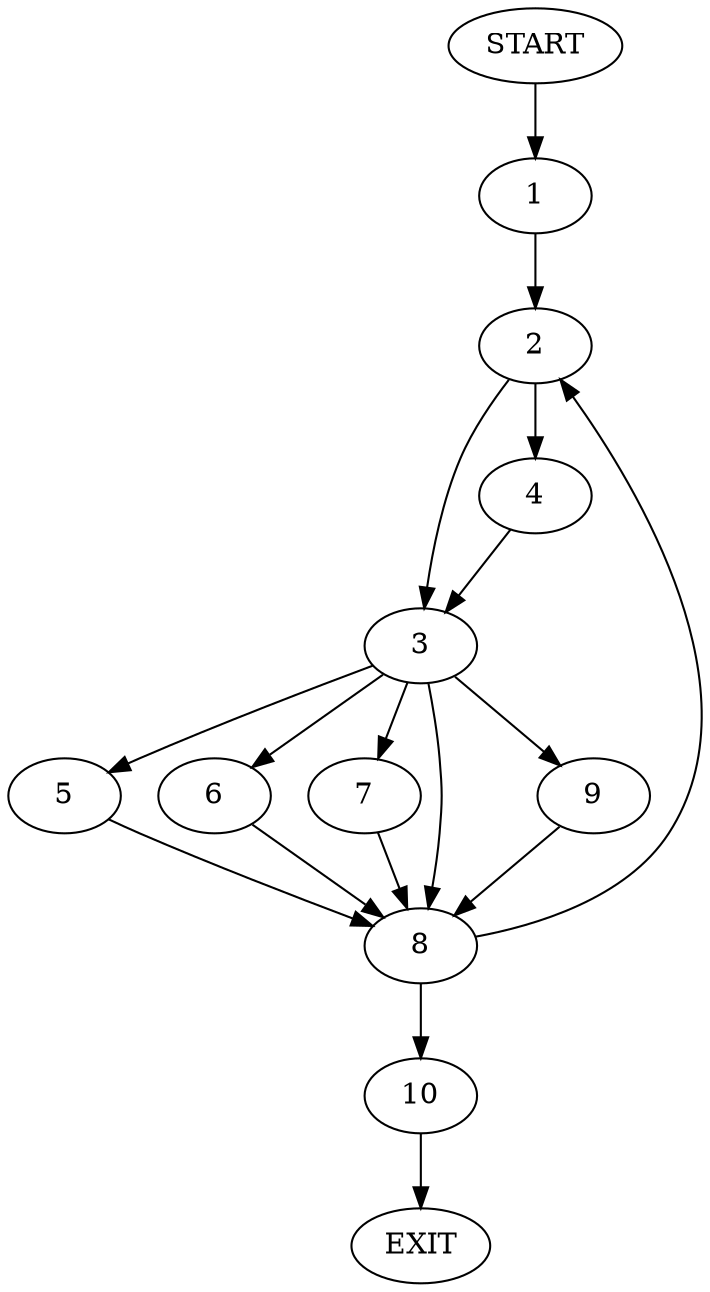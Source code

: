 digraph {
0 [label="START"]
11 [label="EXIT"]
0 -> 1
1 -> 2
2 -> 3
2 -> 4
4 -> 3
3 -> 5
3 -> 6
3 -> 7
3 -> 8
3 -> 9
9 -> 8
5 -> 8
8 -> 10
8 -> 2
7 -> 8
6 -> 8
10 -> 11
}
